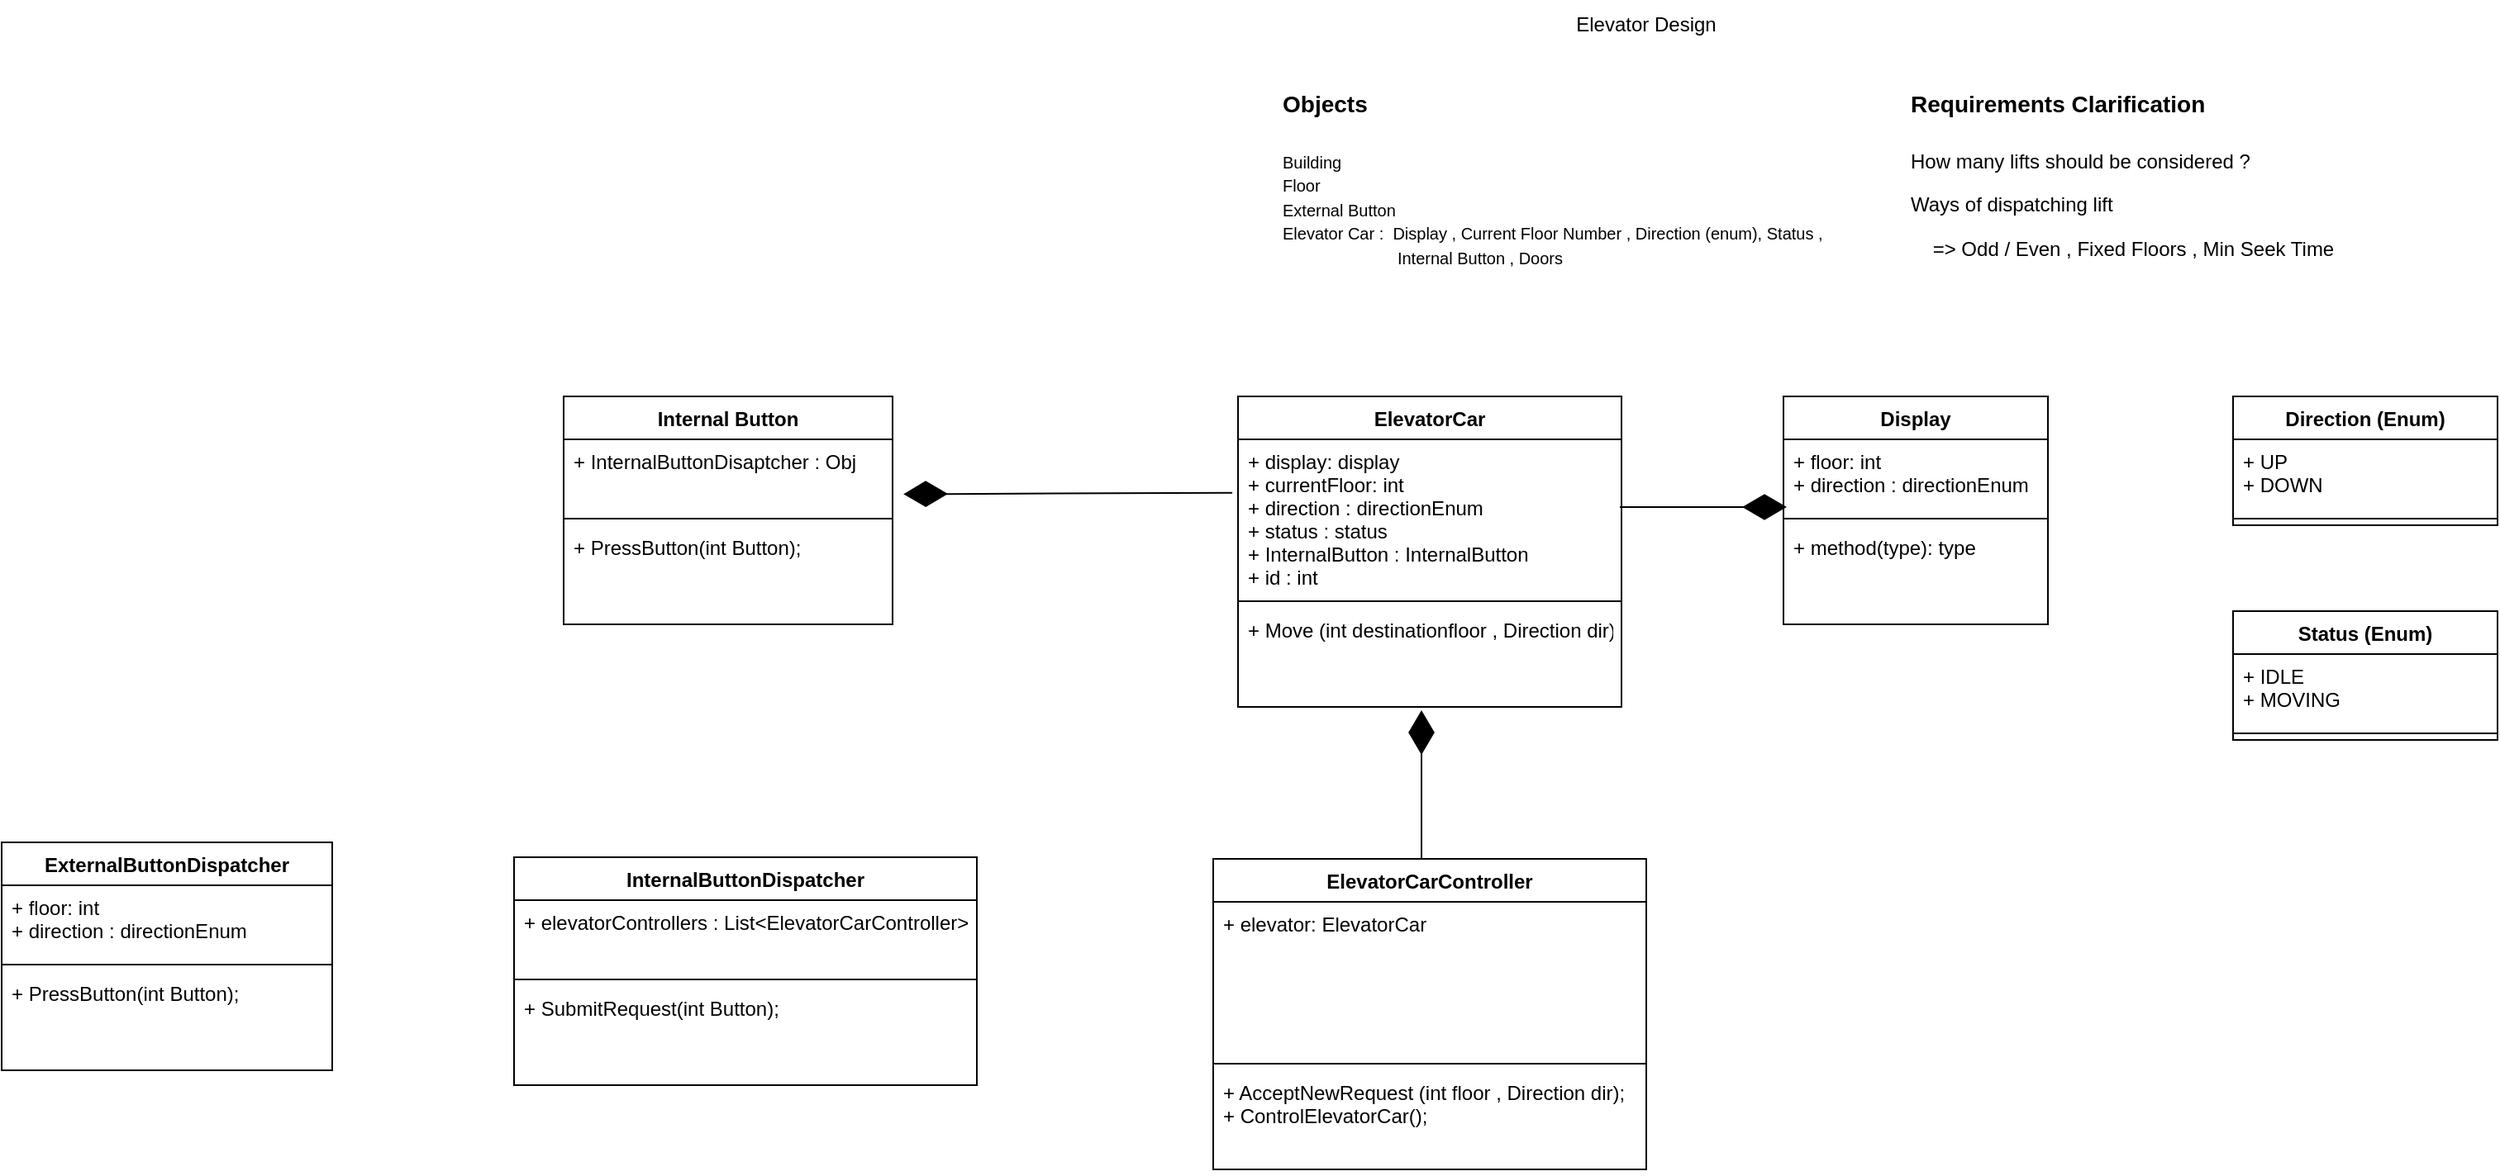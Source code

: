 <mxfile version="20.8.8" type="github">
  <diagram name="Page-1" id="c4acf3e9-155e-7222-9cf6-157b1a14988f">
    <mxGraphModel dx="2143" dy="560" grid="1" gridSize="10" guides="1" tooltips="1" connect="1" arrows="1" fold="1" page="1" pageScale="1" pageWidth="850" pageHeight="1100" background="none" math="0" shadow="0">
      <root>
        <mxCell id="0" />
        <mxCell id="1" parent="0" />
        <mxCell id="nZJ_XerWQQLApMEWjYs8-2" value="Elevator Design" style="text;html=1;strokeColor=none;fillColor=none;align=center;verticalAlign=middle;whiteSpace=wrap;rounded=0;" vertex="1" parent="1">
          <mxGeometry x="300" width="150" height="30" as="geometry" />
        </mxCell>
        <mxCell id="nZJ_XerWQQLApMEWjYs8-3" value="" style="shape=image;html=1;verticalAlign=top;verticalLabelPosition=bottom;labelBackgroundColor=#ffffff;imageAspect=0;aspect=fixed;image=https://cdn4.iconfinder.com/data/icons/aiga-symbol-signs/612/aiga_elevator_bg-128.png" vertex="1" parent="1">
          <mxGeometry x="70" y="40" width="58" height="58" as="geometry" />
        </mxCell>
        <mxCell id="nZJ_XerWQQLApMEWjYs8-4" value="&lt;h1&gt;&lt;font style=&quot;font-size: 14px;&quot;&gt;Requirements Clarification&lt;/font&gt;&lt;/h1&gt;&lt;p&gt;&lt;font style=&quot;font-size: 12px;&quot;&gt;How many lifts should be considered ?&lt;/font&gt;&lt;/p&gt;&lt;p&gt;&lt;font style=&quot;font-size: 12px;&quot;&gt;Ways of dispatching lift&amp;nbsp;&lt;/font&gt;&lt;/p&gt;&lt;p&gt;&lt;font style=&quot;font-size: 12px;&quot;&gt;&amp;nbsp; &amp;nbsp; =&amp;gt; Odd / Even , Fixed Floors ,&amp;nbsp;&lt;span style=&quot;background-color: initial;&quot;&gt;Min Seek Time&lt;/span&gt;&lt;/font&gt;&lt;/p&gt;&lt;p&gt;&amp;nbsp;&lt;/p&gt;&lt;p&gt;&lt;br&gt;&lt;/p&gt;&lt;p&gt;&lt;br&gt;&lt;/p&gt;" style="text;html=1;strokeColor=none;fillColor=none;spacing=5;spacingTop=-20;whiteSpace=wrap;overflow=hidden;rounded=0;" vertex="1" parent="1">
          <mxGeometry x="530" y="40" width="310" height="200" as="geometry" />
        </mxCell>
        <mxCell id="nZJ_XerWQQLApMEWjYs8-9" value="&lt;h1&gt;&lt;span style=&quot;background-color: initial;&quot;&gt;&lt;font style=&quot;font-size: 14px;&quot;&gt;Objects&amp;nbsp;&lt;/font&gt;&lt;/span&gt;&lt;/h1&gt;&lt;div&gt;&lt;span style=&quot;background-color: initial;&quot;&gt;&lt;font style=&quot;font-size: 10px;&quot;&gt;Building&amp;nbsp;&lt;/font&gt;&lt;/span&gt;&lt;/div&gt;&lt;div&gt;&lt;span style=&quot;background-color: initial;&quot;&gt;&lt;font style=&quot;font-size: 10px;&quot;&gt;Floor&lt;/font&gt;&lt;/span&gt;&lt;/div&gt;&lt;div&gt;&lt;span style=&quot;background-color: initial;&quot;&gt;&lt;font style=&quot;font-size: 10px;&quot;&gt;External Button&lt;/font&gt;&lt;/span&gt;&lt;/div&gt;&lt;div&gt;&lt;span style=&quot;background-color: initial;&quot;&gt;&lt;font style=&quot;font-size: 10px;&quot;&gt;Elevator Car :&amp;nbsp; Display , Current Floor Number , Direction (enum), Status ,&amp;nbsp; &amp;nbsp; &amp;nbsp; &amp;nbsp; &amp;nbsp; &amp;nbsp; &amp;nbsp; &amp;nbsp; &amp;nbsp; &amp;nbsp; &amp;nbsp; &amp;nbsp; &amp;nbsp; &amp;nbsp; &amp;nbsp; &amp;nbsp;Internal Button , Doors&lt;/font&gt;&lt;/span&gt;&lt;/div&gt;&lt;div&gt;&lt;span style=&quot;background-color: initial;&quot;&gt;&lt;font style=&quot;font-size: 10px;&quot;&gt;&lt;br&gt;&lt;/font&gt;&lt;/span&gt;&lt;/div&gt;" style="text;html=1;strokeColor=none;fillColor=none;spacing=5;spacingTop=-20;whiteSpace=wrap;overflow=hidden;rounded=0;" vertex="1" parent="1">
          <mxGeometry x="150" y="40" width="350" height="130" as="geometry" />
        </mxCell>
        <mxCell id="nZJ_XerWQQLApMEWjYs8-10" value="Display" style="swimlane;fontStyle=1;align=center;verticalAlign=top;childLayout=stackLayout;horizontal=1;startSize=26;horizontalStack=0;resizeParent=1;resizeParentMax=0;resizeLast=0;collapsible=1;marginBottom=0;fontSize=12;" vertex="1" parent="1">
          <mxGeometry x="458" y="240" width="160" height="138" as="geometry" />
        </mxCell>
        <mxCell id="nZJ_XerWQQLApMEWjYs8-11" value="+ floor: int&#xa;+ direction : directionEnum" style="text;strokeColor=none;fillColor=none;align=left;verticalAlign=top;spacingLeft=4;spacingRight=4;overflow=hidden;rotatable=0;points=[[0,0.5],[1,0.5]];portConstraint=eastwest;fontSize=12;" vertex="1" parent="nZJ_XerWQQLApMEWjYs8-10">
          <mxGeometry y="26" width="160" height="44" as="geometry" />
        </mxCell>
        <mxCell id="nZJ_XerWQQLApMEWjYs8-12" value="" style="line;strokeWidth=1;fillColor=none;align=left;verticalAlign=middle;spacingTop=-1;spacingLeft=3;spacingRight=3;rotatable=0;labelPosition=right;points=[];portConstraint=eastwest;strokeColor=inherit;fontSize=12;" vertex="1" parent="nZJ_XerWQQLApMEWjYs8-10">
          <mxGeometry y="70" width="160" height="8" as="geometry" />
        </mxCell>
        <mxCell id="nZJ_XerWQQLApMEWjYs8-13" value="+ method(type): type" style="text;strokeColor=none;fillColor=none;align=left;verticalAlign=top;spacingLeft=4;spacingRight=4;overflow=hidden;rotatable=0;points=[[0,0.5],[1,0.5]];portConstraint=eastwest;fontSize=12;" vertex="1" parent="nZJ_XerWQQLApMEWjYs8-10">
          <mxGeometry y="78" width="160" height="60" as="geometry" />
        </mxCell>
        <mxCell id="nZJ_XerWQQLApMEWjYs8-14" value="ElevatorCar" style="swimlane;fontStyle=1;align=center;verticalAlign=top;childLayout=stackLayout;horizontal=1;startSize=26;horizontalStack=0;resizeParent=1;resizeParentMax=0;resizeLast=0;collapsible=1;marginBottom=0;fontSize=12;" vertex="1" parent="1">
          <mxGeometry x="128" y="240" width="232" height="188" as="geometry" />
        </mxCell>
        <mxCell id="nZJ_XerWQQLApMEWjYs8-15" value="+ display: display&#xa;+ currentFloor: int&#xa;+ direction : directionEnum&#xa;+ status : status&#xa;+ InternalButton : InternalButton&#xa;+ id : int&#xa;" style="text;strokeColor=none;fillColor=none;align=left;verticalAlign=top;spacingLeft=4;spacingRight=4;overflow=hidden;rotatable=0;points=[[0,0.5],[1,0.5]];portConstraint=eastwest;fontSize=12;" vertex="1" parent="nZJ_XerWQQLApMEWjYs8-14">
          <mxGeometry y="26" width="232" height="94" as="geometry" />
        </mxCell>
        <mxCell id="nZJ_XerWQQLApMEWjYs8-16" value="" style="line;strokeWidth=1;fillColor=none;align=left;verticalAlign=middle;spacingTop=-1;spacingLeft=3;spacingRight=3;rotatable=0;labelPosition=right;points=[];portConstraint=eastwest;strokeColor=inherit;fontSize=12;" vertex="1" parent="nZJ_XerWQQLApMEWjYs8-14">
          <mxGeometry y="120" width="232" height="8" as="geometry" />
        </mxCell>
        <mxCell id="nZJ_XerWQQLApMEWjYs8-17" value="+ Move (int destinationfloor , Direction dir)" style="text;strokeColor=none;fillColor=none;align=left;verticalAlign=top;spacingLeft=4;spacingRight=4;overflow=hidden;rotatable=0;points=[[0,0.5],[1,0.5]];portConstraint=eastwest;fontSize=12;" vertex="1" parent="nZJ_XerWQQLApMEWjYs8-14">
          <mxGeometry y="128" width="232" height="60" as="geometry" />
        </mxCell>
        <mxCell id="nZJ_XerWQQLApMEWjYs8-20" value="Direction (Enum)" style="swimlane;fontStyle=1;align=center;verticalAlign=top;childLayout=stackLayout;horizontal=1;startSize=26;horizontalStack=0;resizeParent=1;resizeParentMax=0;resizeLast=0;collapsible=1;marginBottom=0;fontSize=12;" vertex="1" parent="1">
          <mxGeometry x="730" y="240" width="160" height="78" as="geometry" />
        </mxCell>
        <mxCell id="nZJ_XerWQQLApMEWjYs8-21" value="+ UP&#xa;+ DOWN" style="text;strokeColor=none;fillColor=none;align=left;verticalAlign=top;spacingLeft=4;spacingRight=4;overflow=hidden;rotatable=0;points=[[0,0.5],[1,0.5]];portConstraint=eastwest;fontSize=12;" vertex="1" parent="nZJ_XerWQQLApMEWjYs8-20">
          <mxGeometry y="26" width="160" height="44" as="geometry" />
        </mxCell>
        <mxCell id="nZJ_XerWQQLApMEWjYs8-22" value="" style="line;strokeWidth=1;fillColor=none;align=left;verticalAlign=middle;spacingTop=-1;spacingLeft=3;spacingRight=3;rotatable=0;labelPosition=right;points=[];portConstraint=eastwest;strokeColor=inherit;fontSize=12;" vertex="1" parent="nZJ_XerWQQLApMEWjYs8-20">
          <mxGeometry y="70" width="160" height="8" as="geometry" />
        </mxCell>
        <mxCell id="nZJ_XerWQQLApMEWjYs8-24" value="Status (Enum)" style="swimlane;fontStyle=1;align=center;verticalAlign=top;childLayout=stackLayout;horizontal=1;startSize=26;horizontalStack=0;resizeParent=1;resizeParentMax=0;resizeLast=0;collapsible=1;marginBottom=0;fontSize=12;" vertex="1" parent="1">
          <mxGeometry x="730" y="370" width="160" height="78" as="geometry" />
        </mxCell>
        <mxCell id="nZJ_XerWQQLApMEWjYs8-25" value="+ IDLE&#xa;+ MOVING" style="text;strokeColor=none;fillColor=none;align=left;verticalAlign=top;spacingLeft=4;spacingRight=4;overflow=hidden;rotatable=0;points=[[0,0.5],[1,0.5]];portConstraint=eastwest;fontSize=12;" vertex="1" parent="nZJ_XerWQQLApMEWjYs8-24">
          <mxGeometry y="26" width="160" height="44" as="geometry" />
        </mxCell>
        <mxCell id="nZJ_XerWQQLApMEWjYs8-26" value="" style="line;strokeWidth=1;fillColor=none;align=left;verticalAlign=middle;spacingTop=-1;spacingLeft=3;spacingRight=3;rotatable=0;labelPosition=right;points=[];portConstraint=eastwest;strokeColor=inherit;fontSize=12;" vertex="1" parent="nZJ_XerWQQLApMEWjYs8-24">
          <mxGeometry y="70" width="160" height="8" as="geometry" />
        </mxCell>
        <mxCell id="nZJ_XerWQQLApMEWjYs8-27" value="Internal Button" style="swimlane;fontStyle=1;align=center;verticalAlign=top;childLayout=stackLayout;horizontal=1;startSize=26;horizontalStack=0;resizeParent=1;resizeParentMax=0;resizeLast=0;collapsible=1;marginBottom=0;fontSize=12;" vertex="1" parent="1">
          <mxGeometry x="-280" y="240" width="199" height="138" as="geometry" />
        </mxCell>
        <mxCell id="nZJ_XerWQQLApMEWjYs8-28" value="+ InternalButtonDisaptcher : Obj" style="text;strokeColor=none;fillColor=none;align=left;verticalAlign=top;spacingLeft=4;spacingRight=4;overflow=hidden;rotatable=0;points=[[0,0.5],[1,0.5]];portConstraint=eastwest;fontSize=12;" vertex="1" parent="nZJ_XerWQQLApMEWjYs8-27">
          <mxGeometry y="26" width="199" height="44" as="geometry" />
        </mxCell>
        <mxCell id="nZJ_XerWQQLApMEWjYs8-29" value="" style="line;strokeWidth=1;fillColor=none;align=left;verticalAlign=middle;spacingTop=-1;spacingLeft=3;spacingRight=3;rotatable=0;labelPosition=right;points=[];portConstraint=eastwest;strokeColor=inherit;fontSize=12;" vertex="1" parent="nZJ_XerWQQLApMEWjYs8-27">
          <mxGeometry y="70" width="199" height="8" as="geometry" />
        </mxCell>
        <mxCell id="nZJ_XerWQQLApMEWjYs8-30" value="+ PressButton(int Button);" style="text;strokeColor=none;fillColor=none;align=left;verticalAlign=top;spacingLeft=4;spacingRight=4;overflow=hidden;rotatable=0;points=[[0,0.5],[1,0.5]];portConstraint=eastwest;fontSize=12;" vertex="1" parent="nZJ_XerWQQLApMEWjYs8-27">
          <mxGeometry y="78" width="199" height="60" as="geometry" />
        </mxCell>
        <mxCell id="nZJ_XerWQQLApMEWjYs8-19" value="" style="endArrow=diamondThin;endFill=1;endSize=24;html=1;rounded=0;fontSize=12;" edge="1" parent="1">
          <mxGeometry width="160" relative="1" as="geometry">
            <mxPoint x="359" y="307" as="sourcePoint" />
            <mxPoint x="460" y="307" as="targetPoint" />
          </mxGeometry>
        </mxCell>
        <mxCell id="nZJ_XerWQQLApMEWjYs8-31" value="" style="endArrow=diamondThin;endFill=1;endSize=24;html=1;rounded=0;fontSize=12;exitX=-0.015;exitY=0.344;exitDx=0;exitDy=0;exitPerimeter=0;entryX=1.033;entryY=0.754;entryDx=0;entryDy=0;entryPerimeter=0;" edge="1" parent="1" source="nZJ_XerWQQLApMEWjYs8-15" target="nZJ_XerWQQLApMEWjYs8-28">
          <mxGeometry width="160" relative="1" as="geometry">
            <mxPoint x="120" y="250" as="sourcePoint" />
            <mxPoint y="298" as="targetPoint" />
          </mxGeometry>
        </mxCell>
        <mxCell id="nZJ_XerWQQLApMEWjYs8-32" value="ElevatorCarController" style="swimlane;fontStyle=1;align=center;verticalAlign=top;childLayout=stackLayout;horizontal=1;startSize=26;horizontalStack=0;resizeParent=1;resizeParentMax=0;resizeLast=0;collapsible=1;marginBottom=0;fontSize=12;" vertex="1" parent="1">
          <mxGeometry x="113" y="520" width="262" height="188" as="geometry" />
        </mxCell>
        <mxCell id="nZJ_XerWQQLApMEWjYs8-33" value="+ elevator: ElevatorCar&#xa;&#xa;" style="text;strokeColor=none;fillColor=none;align=left;verticalAlign=top;spacingLeft=4;spacingRight=4;overflow=hidden;rotatable=0;points=[[0,0.5],[1,0.5]];portConstraint=eastwest;fontSize=12;" vertex="1" parent="nZJ_XerWQQLApMEWjYs8-32">
          <mxGeometry y="26" width="262" height="94" as="geometry" />
        </mxCell>
        <mxCell id="nZJ_XerWQQLApMEWjYs8-34" value="" style="line;strokeWidth=1;fillColor=none;align=left;verticalAlign=middle;spacingTop=-1;spacingLeft=3;spacingRight=3;rotatable=0;labelPosition=right;points=[];portConstraint=eastwest;strokeColor=inherit;fontSize=12;" vertex="1" parent="nZJ_XerWQQLApMEWjYs8-32">
          <mxGeometry y="120" width="262" height="8" as="geometry" />
        </mxCell>
        <mxCell id="nZJ_XerWQQLApMEWjYs8-35" value="+ AcceptNewRequest (int floor , Direction dir);&#xa;+ ControlElevatorCar();" style="text;strokeColor=none;fillColor=none;align=left;verticalAlign=top;spacingLeft=4;spacingRight=4;overflow=hidden;rotatable=0;points=[[0,0.5],[1,0.5]];portConstraint=eastwest;fontSize=12;" vertex="1" parent="nZJ_XerWQQLApMEWjYs8-32">
          <mxGeometry y="128" width="262" height="60" as="geometry" />
        </mxCell>
        <mxCell id="nZJ_XerWQQLApMEWjYs8-37" value="" style="endArrow=diamondThin;endFill=1;endSize=24;html=1;rounded=0;fontSize=12;" edge="1" parent="1">
          <mxGeometry width="160" relative="1" as="geometry">
            <mxPoint x="239" y="520" as="sourcePoint" />
            <mxPoint x="239" y="430" as="targetPoint" />
          </mxGeometry>
        </mxCell>
        <mxCell id="nZJ_XerWQQLApMEWjYs8-38" value="ExternalButtonDispatcher" style="swimlane;fontStyle=1;align=center;verticalAlign=top;childLayout=stackLayout;horizontal=1;startSize=26;horizontalStack=0;resizeParent=1;resizeParentMax=0;resizeLast=0;collapsible=1;marginBottom=0;fontSize=12;" vertex="1" parent="1">
          <mxGeometry x="-620" y="510" width="200" height="138" as="geometry" />
        </mxCell>
        <mxCell id="nZJ_XerWQQLApMEWjYs8-39" value="+ floor: int&#xa;+ direction : directionEnum" style="text;strokeColor=none;fillColor=none;align=left;verticalAlign=top;spacingLeft=4;spacingRight=4;overflow=hidden;rotatable=0;points=[[0,0.5],[1,0.5]];portConstraint=eastwest;fontSize=12;" vertex="1" parent="nZJ_XerWQQLApMEWjYs8-38">
          <mxGeometry y="26" width="200" height="44" as="geometry" />
        </mxCell>
        <mxCell id="nZJ_XerWQQLApMEWjYs8-40" value="" style="line;strokeWidth=1;fillColor=none;align=left;verticalAlign=middle;spacingTop=-1;spacingLeft=3;spacingRight=3;rotatable=0;labelPosition=right;points=[];portConstraint=eastwest;strokeColor=inherit;fontSize=12;" vertex="1" parent="nZJ_XerWQQLApMEWjYs8-38">
          <mxGeometry y="70" width="200" height="8" as="geometry" />
        </mxCell>
        <mxCell id="nZJ_XerWQQLApMEWjYs8-41" value="+ PressButton(int Button);" style="text;strokeColor=none;fillColor=none;align=left;verticalAlign=top;spacingLeft=4;spacingRight=4;overflow=hidden;rotatable=0;points=[[0,0.5],[1,0.5]];portConstraint=eastwest;fontSize=12;" vertex="1" parent="nZJ_XerWQQLApMEWjYs8-38">
          <mxGeometry y="78" width="200" height="60" as="geometry" />
        </mxCell>
        <mxCell id="nZJ_XerWQQLApMEWjYs8-42" value="InternalButtonDispatcher" style="swimlane;fontStyle=1;align=center;verticalAlign=top;childLayout=stackLayout;horizontal=1;startSize=26;horizontalStack=0;resizeParent=1;resizeParentMax=0;resizeLast=0;collapsible=1;marginBottom=0;fontSize=12;" vertex="1" parent="1">
          <mxGeometry x="-310" y="519" width="280" height="138" as="geometry" />
        </mxCell>
        <mxCell id="nZJ_XerWQQLApMEWjYs8-43" value="+ elevatorControllers : List&lt;ElevatorCarController&gt;&#xa;" style="text;strokeColor=none;fillColor=none;align=left;verticalAlign=top;spacingLeft=4;spacingRight=4;overflow=hidden;rotatable=0;points=[[0,0.5],[1,0.5]];portConstraint=eastwest;fontSize=12;" vertex="1" parent="nZJ_XerWQQLApMEWjYs8-42">
          <mxGeometry y="26" width="280" height="44" as="geometry" />
        </mxCell>
        <mxCell id="nZJ_XerWQQLApMEWjYs8-44" value="" style="line;strokeWidth=1;fillColor=none;align=left;verticalAlign=middle;spacingTop=-1;spacingLeft=3;spacingRight=3;rotatable=0;labelPosition=right;points=[];portConstraint=eastwest;strokeColor=inherit;fontSize=12;" vertex="1" parent="nZJ_XerWQQLApMEWjYs8-42">
          <mxGeometry y="70" width="280" height="8" as="geometry" />
        </mxCell>
        <mxCell id="nZJ_XerWQQLApMEWjYs8-45" value="+ SubmitRequest(int Button);" style="text;strokeColor=none;fillColor=none;align=left;verticalAlign=top;spacingLeft=4;spacingRight=4;overflow=hidden;rotatable=0;points=[[0,0.5],[1,0.5]];portConstraint=eastwest;fontSize=12;" vertex="1" parent="nZJ_XerWQQLApMEWjYs8-42">
          <mxGeometry y="78" width="280" height="60" as="geometry" />
        </mxCell>
      </root>
    </mxGraphModel>
  </diagram>
</mxfile>
